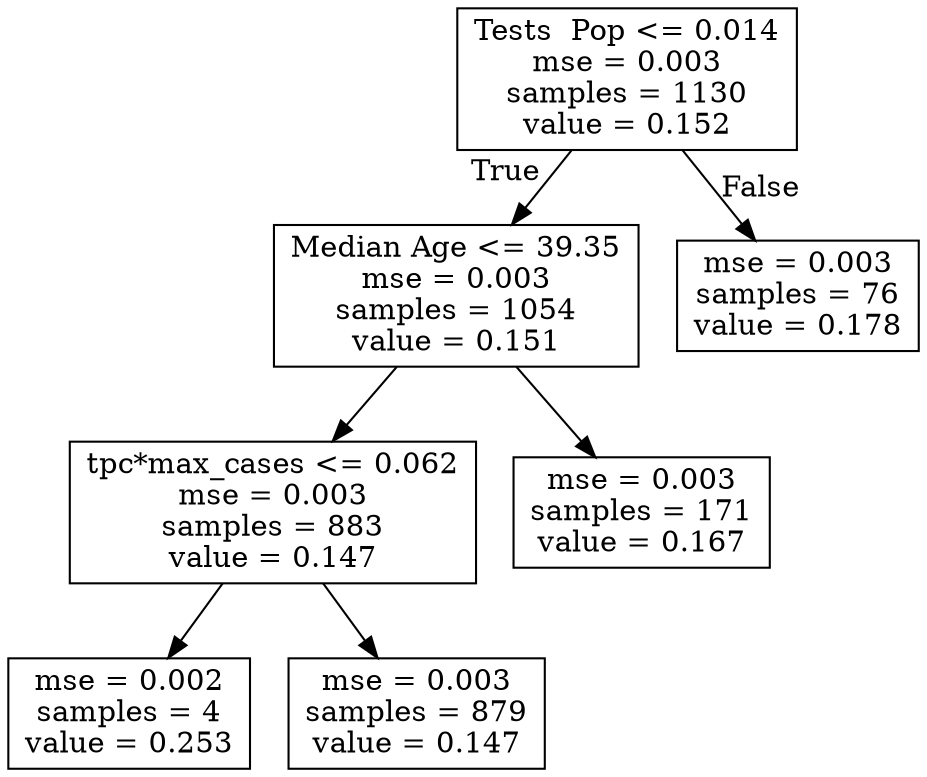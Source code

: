 digraph Tree {
node [shape=box] ;
0 [label="Tests \ Pop <= 0.014\nmse = 0.003\nsamples = 1130\nvalue = 0.152"] ;
1 [label="Median Age <= 39.35\nmse = 0.003\nsamples = 1054\nvalue = 0.151"] ;
0 -> 1 [labeldistance=2.5, labelangle=45, headlabel="True"] ;
2 [label="tpc*max_cases <= 0.062\nmse = 0.003\nsamples = 883\nvalue = 0.147"] ;
1 -> 2 ;
3 [label="mse = 0.002\nsamples = 4\nvalue = 0.253"] ;
2 -> 3 ;
4 [label="mse = 0.003\nsamples = 879\nvalue = 0.147"] ;
2 -> 4 ;
5 [label="mse = 0.003\nsamples = 171\nvalue = 0.167"] ;
1 -> 5 ;
6 [label="mse = 0.003\nsamples = 76\nvalue = 0.178"] ;
0 -> 6 [labeldistance=2.5, labelangle=-45, headlabel="False"] ;
}
